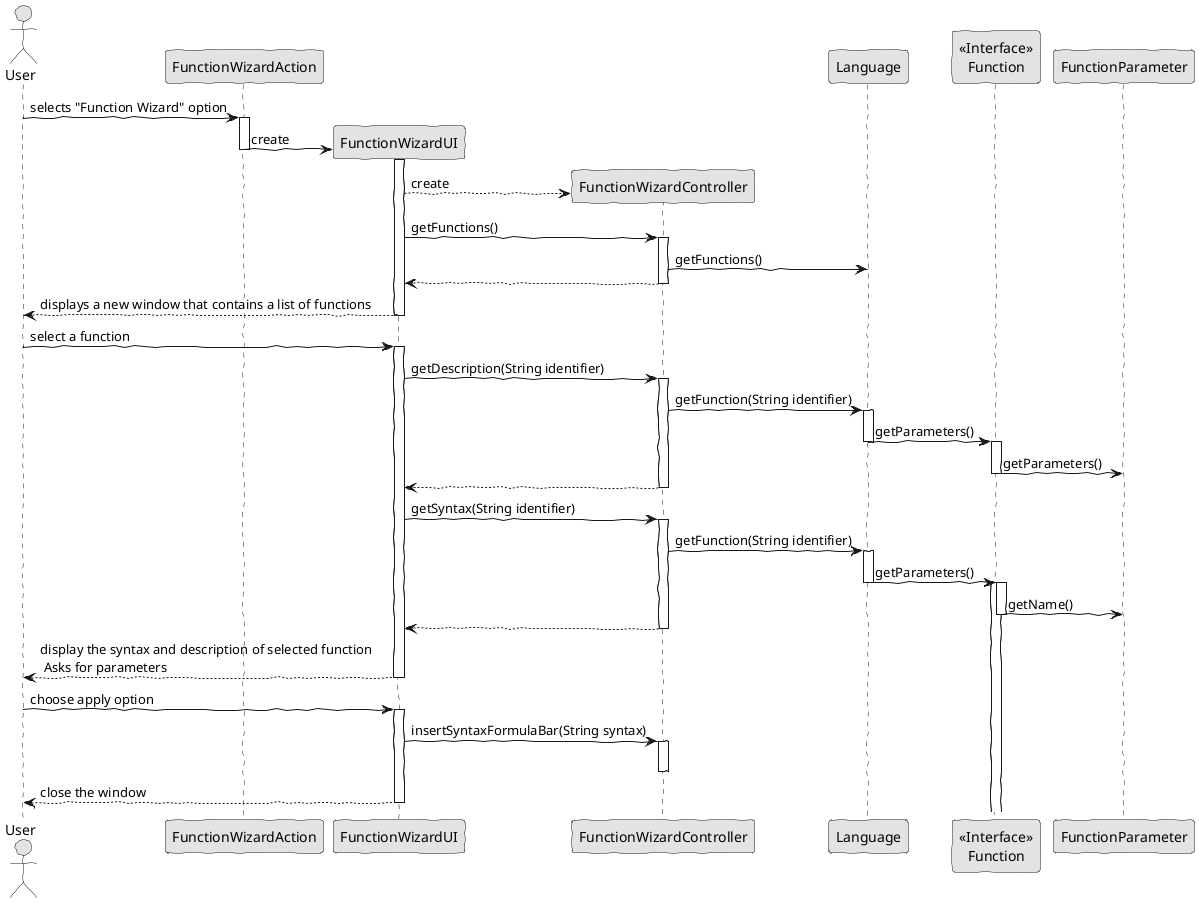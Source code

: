 @startuml sd_insert_function_basic_wizard.png
skinparam handwritten true
skinparam monochrome true
skinparam packageStyle rect
skinparam defaultFontName FG Virgil
skinparam shadowing false

actor User 
participant "FunctionWizardAction" as Action
participant "FunctionWizardUI" as UI
participant "FunctionWizardController" as CRTL

User -> Action : selects "Function Wizard" option
activate Action
create UI

Action -> UI : create
deactivate Action
activate UI
create CRTL
UI --> CRTL : create
UI -> CRTL : getFunctions()
activate CRTL
CRTL -> Language : getFunctions()
CRTL --> UI : 
deactivate CRTL
UI --> User : displays a new window that contains a list of functions 
deactivate UI

User -> UI : select a function
activate UI
UI -> CRTL : getDescription(String identifier)
activate CRTL
participant "<<Interface>>\nFunction" as Function
CRTL -> Language : getFunction(String identifier)
activate Language
Language -> Function : getParameters()
deactivate Language
activate Function
Function -> FunctionParameter : getParameters()
deactivate Function
CRTL --> UI :
deactivate CRTL
UI -> CRTL : getSyntax(String identifier)
activate CRTL
CRTL -> Language : getFunction(String identifier)

activate Language
Language -> Function : getParameters()
deactivate Language
activate Function
activate Function
Function -> FunctionParameter : getName()
deactivate Function
CRTL --> UI :
deactivate CRTL
UI --> User : display the syntax and description of selected function \n Asks for parameters
deactivate UI


User -> UI : choose apply option
activate UI
UI -> CRTL : insertSyntaxFormulaBar(String syntax)

activate CRTL
deactivate CRTL

UI --> User : close the window
deactivate UI


@enduml